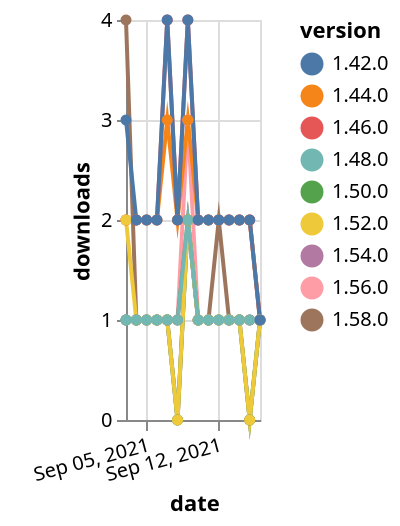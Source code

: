 {"$schema": "https://vega.github.io/schema/vega-lite/v5.json", "description": "A simple bar chart with embedded data.", "data": {"values": [{"date": "2021-09-03", "total": 187, "delta": 1, "version": "1.56.0"}, {"date": "2021-09-04", "total": 188, "delta": 1, "version": "1.56.0"}, {"date": "2021-09-05", "total": 189, "delta": 1, "version": "1.56.0"}, {"date": "2021-09-06", "total": 190, "delta": 1, "version": "1.56.0"}, {"date": "2021-09-07", "total": 191, "delta": 1, "version": "1.56.0"}, {"date": "2021-09-08", "total": 192, "delta": 1, "version": "1.56.0"}, {"date": "2021-09-09", "total": 195, "delta": 3, "version": "1.56.0"}, {"date": "2021-09-10", "total": 196, "delta": 1, "version": "1.56.0"}, {"date": "2021-09-11", "total": 197, "delta": 1, "version": "1.56.0"}, {"date": "2021-09-12", "total": 198, "delta": 1, "version": "1.56.0"}, {"date": "2021-09-13", "total": 199, "delta": 1, "version": "1.56.0"}, {"date": "2021-09-14", "total": 200, "delta": 1, "version": "1.56.0"}, {"date": "2021-09-15", "total": 201, "delta": 1, "version": "1.56.0"}, {"date": "2021-09-16", "total": 202, "delta": 1, "version": "1.56.0"}, {"date": "2021-09-03", "total": 162, "delta": 1, "version": "1.54.0"}, {"date": "2021-09-04", "total": 163, "delta": 1, "version": "1.54.0"}, {"date": "2021-09-05", "total": 164, "delta": 1, "version": "1.54.0"}, {"date": "2021-09-06", "total": 165, "delta": 1, "version": "1.54.0"}, {"date": "2021-09-07", "total": 166, "delta": 1, "version": "1.54.0"}, {"date": "2021-09-08", "total": 166, "delta": 0, "version": "1.54.0"}, {"date": "2021-09-09", "total": 168, "delta": 2, "version": "1.54.0"}, {"date": "2021-09-10", "total": 169, "delta": 1, "version": "1.54.0"}, {"date": "2021-09-11", "total": 170, "delta": 1, "version": "1.54.0"}, {"date": "2021-09-12", "total": 171, "delta": 1, "version": "1.54.0"}, {"date": "2021-09-13", "total": 172, "delta": 1, "version": "1.54.0"}, {"date": "2021-09-14", "total": 173, "delta": 1, "version": "1.54.0"}, {"date": "2021-09-15", "total": 173, "delta": 0, "version": "1.54.0"}, {"date": "2021-09-16", "total": 174, "delta": 1, "version": "1.54.0"}, {"date": "2021-09-03", "total": 127, "delta": 4, "version": "1.58.0"}, {"date": "2021-09-04", "total": 128, "delta": 1, "version": "1.58.0"}, {"date": "2021-09-05", "total": 129, "delta": 1, "version": "1.58.0"}, {"date": "2021-09-06", "total": 130, "delta": 1, "version": "1.58.0"}, {"date": "2021-09-07", "total": 131, "delta": 1, "version": "1.58.0"}, {"date": "2021-09-08", "total": 132, "delta": 1, "version": "1.58.0"}, {"date": "2021-09-09", "total": 134, "delta": 2, "version": "1.58.0"}, {"date": "2021-09-10", "total": 135, "delta": 1, "version": "1.58.0"}, {"date": "2021-09-11", "total": 136, "delta": 1, "version": "1.58.0"}, {"date": "2021-09-12", "total": 138, "delta": 2, "version": "1.58.0"}, {"date": "2021-09-13", "total": 139, "delta": 1, "version": "1.58.0"}, {"date": "2021-09-14", "total": 140, "delta": 1, "version": "1.58.0"}, {"date": "2021-09-15", "total": 141, "delta": 1, "version": "1.58.0"}, {"date": "2021-09-16", "total": 142, "delta": 1, "version": "1.58.0"}, {"date": "2021-09-03", "total": 197, "delta": 1, "version": "1.50.0"}, {"date": "2021-09-04", "total": 198, "delta": 1, "version": "1.50.0"}, {"date": "2021-09-05", "total": 199, "delta": 1, "version": "1.50.0"}, {"date": "2021-09-06", "total": 200, "delta": 1, "version": "1.50.0"}, {"date": "2021-09-07", "total": 201, "delta": 1, "version": "1.50.0"}, {"date": "2021-09-08", "total": 201, "delta": 0, "version": "1.50.0"}, {"date": "2021-09-09", "total": 203, "delta": 2, "version": "1.50.0"}, {"date": "2021-09-10", "total": 204, "delta": 1, "version": "1.50.0"}, {"date": "2021-09-11", "total": 205, "delta": 1, "version": "1.50.0"}, {"date": "2021-09-12", "total": 206, "delta": 1, "version": "1.50.0"}, {"date": "2021-09-13", "total": 207, "delta": 1, "version": "1.50.0"}, {"date": "2021-09-14", "total": 208, "delta": 1, "version": "1.50.0"}, {"date": "2021-09-15", "total": 208, "delta": 0, "version": "1.50.0"}, {"date": "2021-09-16", "total": 209, "delta": 1, "version": "1.50.0"}, {"date": "2021-09-03", "total": 2664, "delta": 2, "version": "1.44.0"}, {"date": "2021-09-04", "total": 2666, "delta": 2, "version": "1.44.0"}, {"date": "2021-09-05", "total": 2668, "delta": 2, "version": "1.44.0"}, {"date": "2021-09-06", "total": 2670, "delta": 2, "version": "1.44.0"}, {"date": "2021-09-07", "total": 2673, "delta": 3, "version": "1.44.0"}, {"date": "2021-09-08", "total": 2675, "delta": 2, "version": "1.44.0"}, {"date": "2021-09-09", "total": 2678, "delta": 3, "version": "1.44.0"}, {"date": "2021-09-10", "total": 2680, "delta": 2, "version": "1.44.0"}, {"date": "2021-09-11", "total": 2682, "delta": 2, "version": "1.44.0"}, {"date": "2021-09-12", "total": 2684, "delta": 2, "version": "1.44.0"}, {"date": "2021-09-13", "total": 2686, "delta": 2, "version": "1.44.0"}, {"date": "2021-09-14", "total": 2688, "delta": 2, "version": "1.44.0"}, {"date": "2021-09-15", "total": 2690, "delta": 2, "version": "1.44.0"}, {"date": "2021-09-16", "total": 2691, "delta": 1, "version": "1.44.0"}, {"date": "2021-09-03", "total": 2557, "delta": 2, "version": "1.46.0"}, {"date": "2021-09-04", "total": 2559, "delta": 2, "version": "1.46.0"}, {"date": "2021-09-05", "total": 2561, "delta": 2, "version": "1.46.0"}, {"date": "2021-09-06", "total": 2563, "delta": 2, "version": "1.46.0"}, {"date": "2021-09-07", "total": 2567, "delta": 4, "version": "1.46.0"}, {"date": "2021-09-08", "total": 2569, "delta": 2, "version": "1.46.0"}, {"date": "2021-09-09", "total": 2573, "delta": 4, "version": "1.46.0"}, {"date": "2021-09-10", "total": 2575, "delta": 2, "version": "1.46.0"}, {"date": "2021-09-11", "total": 2577, "delta": 2, "version": "1.46.0"}, {"date": "2021-09-12", "total": 2579, "delta": 2, "version": "1.46.0"}, {"date": "2021-09-13", "total": 2581, "delta": 2, "version": "1.46.0"}, {"date": "2021-09-14", "total": 2583, "delta": 2, "version": "1.46.0"}, {"date": "2021-09-15", "total": 2585, "delta": 2, "version": "1.46.0"}, {"date": "2021-09-16", "total": 2586, "delta": 1, "version": "1.46.0"}, {"date": "2021-09-03", "total": 185, "delta": 2, "version": "1.52.0"}, {"date": "2021-09-04", "total": 186, "delta": 1, "version": "1.52.0"}, {"date": "2021-09-05", "total": 187, "delta": 1, "version": "1.52.0"}, {"date": "2021-09-06", "total": 188, "delta": 1, "version": "1.52.0"}, {"date": "2021-09-07", "total": 189, "delta": 1, "version": "1.52.0"}, {"date": "2021-09-08", "total": 189, "delta": 0, "version": "1.52.0"}, {"date": "2021-09-09", "total": 191, "delta": 2, "version": "1.52.0"}, {"date": "2021-09-10", "total": 192, "delta": 1, "version": "1.52.0"}, {"date": "2021-09-11", "total": 193, "delta": 1, "version": "1.52.0"}, {"date": "2021-09-12", "total": 194, "delta": 1, "version": "1.52.0"}, {"date": "2021-09-13", "total": 195, "delta": 1, "version": "1.52.0"}, {"date": "2021-09-14", "total": 196, "delta": 1, "version": "1.52.0"}, {"date": "2021-09-15", "total": 196, "delta": 0, "version": "1.52.0"}, {"date": "2021-09-16", "total": 197, "delta": 1, "version": "1.52.0"}, {"date": "2021-09-03", "total": 242, "delta": 1, "version": "1.48.0"}, {"date": "2021-09-04", "total": 243, "delta": 1, "version": "1.48.0"}, {"date": "2021-09-05", "total": 244, "delta": 1, "version": "1.48.0"}, {"date": "2021-09-06", "total": 245, "delta": 1, "version": "1.48.0"}, {"date": "2021-09-07", "total": 246, "delta": 1, "version": "1.48.0"}, {"date": "2021-09-08", "total": 247, "delta": 1, "version": "1.48.0"}, {"date": "2021-09-09", "total": 249, "delta": 2, "version": "1.48.0"}, {"date": "2021-09-10", "total": 250, "delta": 1, "version": "1.48.0"}, {"date": "2021-09-11", "total": 251, "delta": 1, "version": "1.48.0"}, {"date": "2021-09-12", "total": 252, "delta": 1, "version": "1.48.0"}, {"date": "2021-09-13", "total": 253, "delta": 1, "version": "1.48.0"}, {"date": "2021-09-14", "total": 254, "delta": 1, "version": "1.48.0"}, {"date": "2021-09-15", "total": 255, "delta": 1, "version": "1.48.0"}, {"date": "2021-09-16", "total": 256, "delta": 1, "version": "1.48.0"}, {"date": "2021-09-03", "total": 3215, "delta": 3, "version": "1.42.0"}, {"date": "2021-09-04", "total": 3217, "delta": 2, "version": "1.42.0"}, {"date": "2021-09-05", "total": 3219, "delta": 2, "version": "1.42.0"}, {"date": "2021-09-06", "total": 3221, "delta": 2, "version": "1.42.0"}, {"date": "2021-09-07", "total": 3225, "delta": 4, "version": "1.42.0"}, {"date": "2021-09-08", "total": 3227, "delta": 2, "version": "1.42.0"}, {"date": "2021-09-09", "total": 3231, "delta": 4, "version": "1.42.0"}, {"date": "2021-09-10", "total": 3233, "delta": 2, "version": "1.42.0"}, {"date": "2021-09-11", "total": 3235, "delta": 2, "version": "1.42.0"}, {"date": "2021-09-12", "total": 3237, "delta": 2, "version": "1.42.0"}, {"date": "2021-09-13", "total": 3239, "delta": 2, "version": "1.42.0"}, {"date": "2021-09-14", "total": 3241, "delta": 2, "version": "1.42.0"}, {"date": "2021-09-15", "total": 3243, "delta": 2, "version": "1.42.0"}, {"date": "2021-09-16", "total": 3244, "delta": 1, "version": "1.42.0"}]}, "width": "container", "mark": {"type": "line", "point": {"filled": true}}, "encoding": {"x": {"field": "date", "type": "temporal", "timeUnit": "yearmonthdate", "title": "date", "axis": {"labelAngle": -15}}, "y": {"field": "delta", "type": "quantitative", "title": "downloads"}, "color": {"field": "version", "type": "nominal"}, "tooltip": {"field": "delta"}}}
